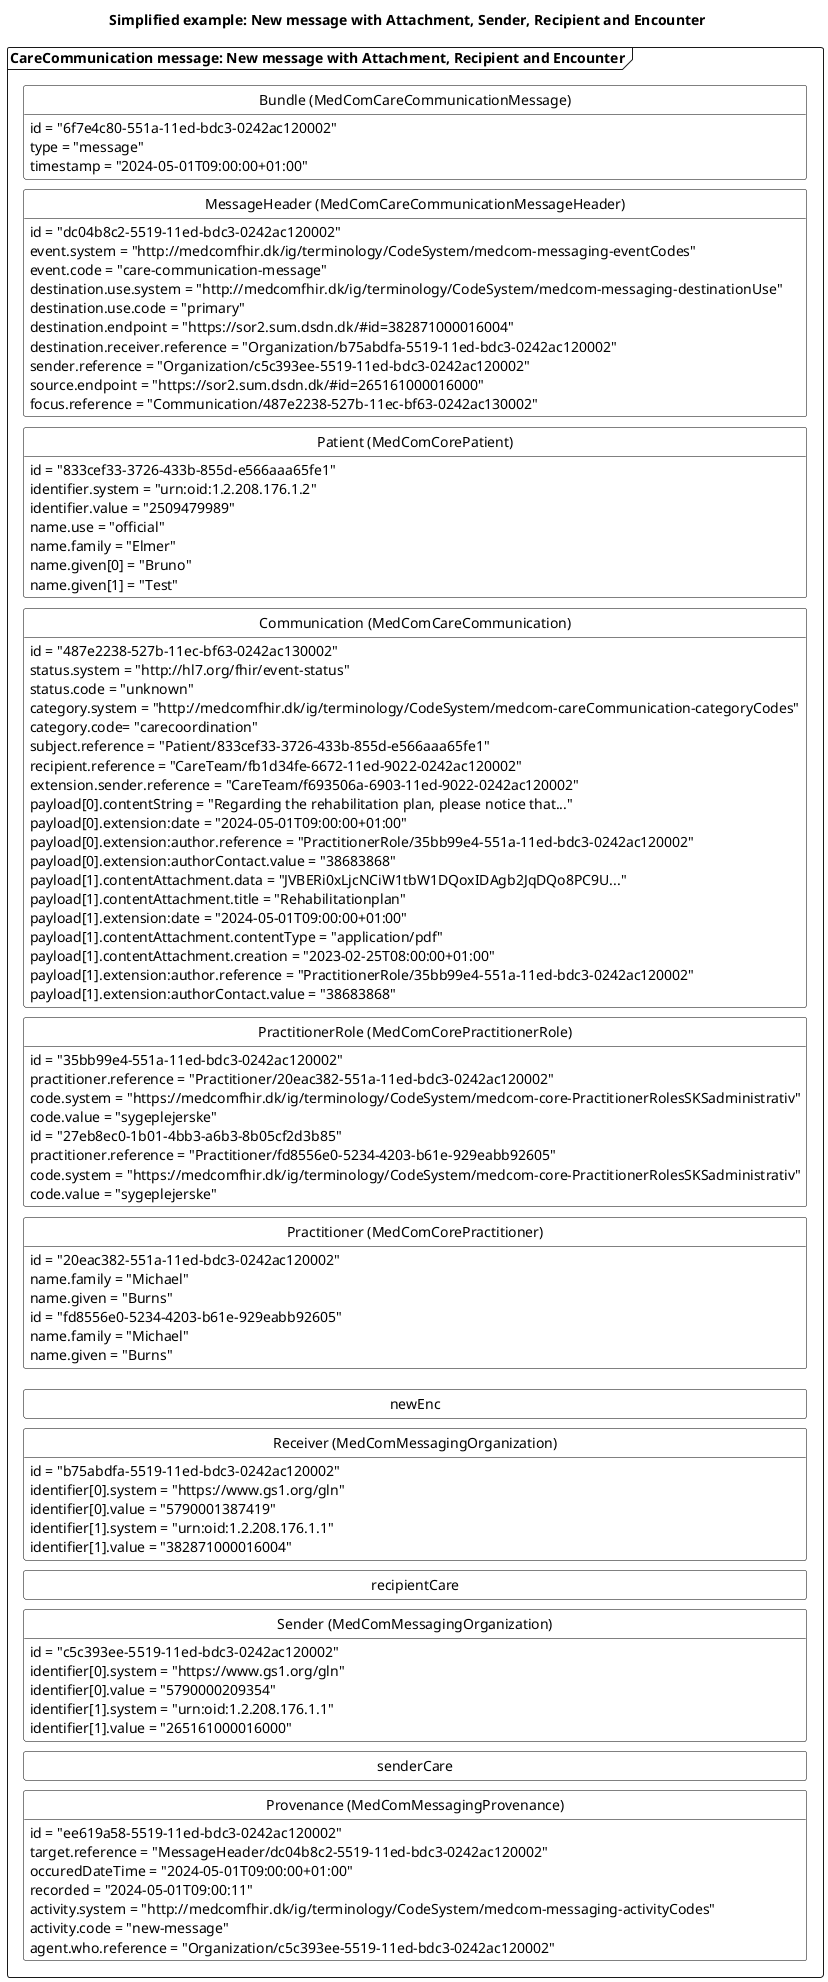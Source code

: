 /' @startuml CCNewMessageAtt

'layout
skinparam class {
    BackgroundColor White
    BorderColor Black
    ArrowColor Black
  }
hide circle
hide empty members
skinparam SameClassWidth true
skinparam Ranksep 10


'title
title Simplified example: New message with Attachment, Sender, Recipient and Encounter

'Message 1: New message with Attachment, Recipient and Encounter
package "CareCommunication message: New message with Attachment, Recipient and Encounter" as new <<Frame>>{
    class "Bundle (MedComCareCommunicationMessage)" as newB {
        id = "6f7e4c80-551a-11ed-bdc3-0242ac120002"
        type = "message"
        timestamp = "2024-05-01T09:00:00+01:00"
    }
    class "MessageHeader (MedComCareCommunicationMessageHeader)" as newMH{
        id = "dc04b8c2-5519-11ed-bdc3-0242ac120002"
        event.system = "http://medcomfhir.dk/ig/terminology/CodeSystem/medcom-messaging-eventCodes"
        event.code = "care-communication-message"
        destination.use.system = "http://medcomfhir.dk/ig/terminology/CodeSystem/medcom-messaging-destinationUse"
        destination.use.code = "primary"
        destination.endpoint = "https://sor2.sum.dsdn.dk/#id=382871000016004"
        destination.receiver.reference = "Organization/b75abdfa-5519-11ed-bdc3-0242ac120002"
        sender.reference = "Organization/c5c393ee-5519-11ed-bdc3-0242ac120002"
        source.endpoint = "https://sor2.sum.dsdn.dk/#id=265161000016000"
        focus.reference = "Communication/487e2238-527b-11ec-bf63-0242ac130002"
    }
    class "Patient (MedComCorePatient)" as newPT{
        id = "833cef33-3726-433b-855d-e566aaa65fe1"
        identifier.system = "urn:oid:1.2.208.176.1.2"
        identifier.value = "2509479989"
        name.use = "official"
        name.family = "Elmer"
        name.given[0] = "Bruno"
        name.given[1] = "Test"
    }
    class "Communication (MedComCareCommunication)" as newCom{
        id = "487e2238-527b-11ec-bf63-0242ac130002"
        status.system = "http://hl7.org/fhir/event-status" 
        status.code = "unknown"
        category.system = "http://medcomfhir.dk/ig/terminology/CodeSystem/medcom-careCommunication-categoryCodes"
        category.code= "carecoordination"
        subject.reference = "Patient/833cef33-3726-433b-855d-e566aaa65fe1"
        recipient.reference = "CareTeam/fb1d34fe-6672-11ed-9022-0242ac120002"
        extension.sender.reference = "CareTeam/f693506a-6903-11ed-9022-0242ac120002"
        payload[0].contentString = "Regarding the rehabilitation plan, please notice that..."
        payload[0].extension:date = "2024-05-01T09:00:00+01:00"
        payload[0].extension:author.reference = "PractitionerRole/35bb99e4-551a-11ed-bdc3-0242ac120002"
        payload[0].extension:authorContact.value = "38683868"
        payload[1].contentAttachment.data = "JVBERi0xLjcNCiW1tbW1DQoxIDAgb2JqDQo8PC9U..."
        payload[1].contentAttachment.title = "Rehabilitationplan"
        payload[1].extension:date = "2024-05-01T09:00:00+01:00"
        payload[1].contentAttachment.contentType = "application/pdf"
        payload[1].contentAttachment.creation = "2023-02-25T08:00:00+01:00"
        payload[1].extension:author.reference = "PractitionerRole/35bb99e4-551a-11ed-bdc3-0242ac120002"
        payload[1].extension:authorContact.value = "38683868"
    }
    class "PractitionerRole (MedComCorePractitionerRole)" as newPracR{
        id = "35bb99e4-551a-11ed-bdc3-0242ac120002"
        practitioner.reference = "Practitioner/20eac382-551a-11ed-bdc3-0242ac120002"
        code.system = "https://medcomfhir.dk/ig/terminology/CodeSystem/medcom-core-PractitionerRolesSKSadministrativ"
        code.value = "sygeplejerske"
    }
    class "Practitioner (MedComCorePractitioner)" as newPrac{
        id = "20eac382-551a-11ed-bdc3-0242ac120002"
        name.family = "Michael"
        name.given = "Burns"
    }
    class "PractitionerRole (MedComCorePractitionerRole)" as newPracR{
        id = "27eb8ec0-1b01-4bb3-a6b3-8b05cf2d3b85"
        practitioner.reference = "Practitioner/fd8556e0-5234-4203-b61e-929eabb92605"
        code.system = "https://medcomfhir.dk/ig/terminology/CodeSystem/medcom-core-PractitionerRolesSKSadministrativ"
        code.value = "sygeplejerske"
    }
    class "Practitioner (MedComCorePractitioner)" as newPrac{
        id = "fd8556e0-5234-4203-b61e-929eabb92605"
        name.family = "Michael"
        name.given = "Burns"
    }
    class "Receiver (MedComMessagingOrganization)" as newROrg{
        id = "b75abdfa-5519-11ed-bdc3-0242ac120002"
        identifier[0].system = "https://www.gs1.org/gln"
        identifier[0].value = "5790001387419"
        identifier[1].system = "urn:oid:1.2.208.176.1.1"
        identifier[1].value = "382871000016004"
    }
    class "Sender (MedComMessagingOrganization)" as newSOrg{
        id = "c5c393ee-5519-11ed-bdc3-0242ac120002"
        identifier[0].system = "https://www.gs1.org/gln"
        identifier[0].value = "5790000209354"
        identifier[1].system = "urn:oid:1.2.208.176.1.1"
        identifier[1].value = "265161000016000"
    }
    class "Provenance (MedComMessagingProvenance)" as newPRO{
        id = "ee619a58-5519-11ed-bdc3-0242ac120002"
        target.reference = "MessageHeader/dc04b8c2-5519-11ed-bdc3-0242ac120002"
        occuredDateTime = "2024-05-01T09:00:00+01:00"
        recorded = "2024-05-01T09:00:11"
        activity.system = "http://medcomfhir.dk/ig/terminology/CodeSystem/medcom-messaging-activityCodes"
        activity.code = "new-message"
        agent.who.reference = "Organization/c5c393ee-5519-11ed-bdc3-0242ac120002"
    }

newB -[hidden]- newMH
newMH -[hidden]-newPT
newPT-[hidden]-newCom
newCom -[hidden]-newPracR
newPracR-[hidden]-newPrac
newPrac-[hidden]--newEnc
newEnc-[hidden]-newROrg
newROrg-[hidden]-recipientCare
recipientCare-[hidden]-newSOrg
newSOrg-[hidden]-senderCare
senderCare-[hidden]-newPRO


@enduml
 '/